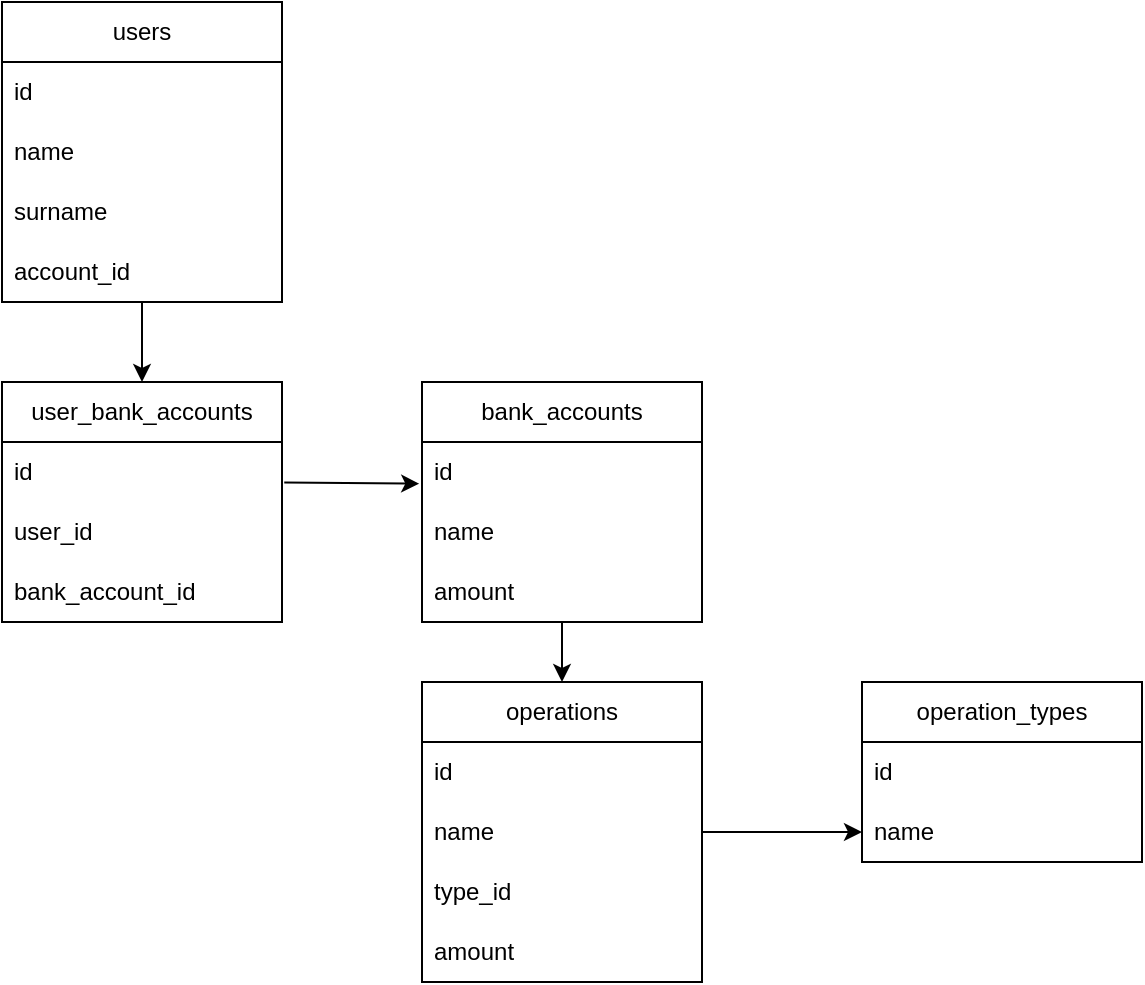 <mxfile>
    <diagram id="uvvnTyxDzINU-tVNrXkG" name="Page-1">
        <mxGraphModel dx="1165" dy="432" grid="1" gridSize="10" guides="1" tooltips="1" connect="1" arrows="1" fold="1" page="1" pageScale="1" pageWidth="850" pageHeight="1100" math="0" shadow="0">
            <root>
                <mxCell id="0"/>
                <mxCell id="1" parent="0"/>
                <mxCell id="57" style="edgeStyle=none;rounded=0;html=1;entryX=0.5;entryY=0;entryDx=0;entryDy=0;strokeColor=default;startArrow=none;startFill=0;endArrow=classic;endFill=1;" parent="1" source="2" target="48" edge="1">
                    <mxGeometry relative="1" as="geometry"/>
                </mxCell>
                <mxCell id="2" value="users" style="swimlane;fontStyle=0;childLayout=stackLayout;horizontal=1;startSize=30;horizontalStack=0;resizeParent=1;resizeParentMax=0;resizeLast=0;collapsible=1;marginBottom=0;whiteSpace=wrap;html=1;" parent="1" vertex="1">
                    <mxGeometry x="40" y="40" width="140" height="150" as="geometry">
                        <mxRectangle x="40" y="40" width="60" height="30" as="alternateBounds"/>
                    </mxGeometry>
                </mxCell>
                <mxCell id="3" value="id" style="text;strokeColor=none;fillColor=none;align=left;verticalAlign=middle;spacingLeft=4;spacingRight=4;overflow=hidden;points=[[0,0.5],[1,0.5]];portConstraint=eastwest;rotatable=0;whiteSpace=wrap;html=1;" parent="2" vertex="1">
                    <mxGeometry y="30" width="140" height="30" as="geometry"/>
                </mxCell>
                <mxCell id="4" value="name" style="text;strokeColor=none;fillColor=none;align=left;verticalAlign=middle;spacingLeft=4;spacingRight=4;overflow=hidden;points=[[0,0.5],[1,0.5]];portConstraint=eastwest;rotatable=0;whiteSpace=wrap;html=1;" parent="2" vertex="1">
                    <mxGeometry y="60" width="140" height="30" as="geometry"/>
                </mxCell>
                <mxCell id="5" value="surname" style="text;strokeColor=none;fillColor=none;align=left;verticalAlign=middle;spacingLeft=4;spacingRight=4;overflow=hidden;points=[[0,0.5],[1,0.5]];portConstraint=eastwest;rotatable=0;whiteSpace=wrap;html=1;" parent="2" vertex="1">
                    <mxGeometry y="90" width="140" height="30" as="geometry"/>
                </mxCell>
                <mxCell id="11" value="account_id" style="text;strokeColor=none;fillColor=none;align=left;verticalAlign=middle;spacingLeft=4;spacingRight=4;overflow=hidden;points=[[0,0.5],[1,0.5]];portConstraint=eastwest;rotatable=0;whiteSpace=wrap;html=1;" parent="2" vertex="1">
                    <mxGeometry y="120" width="140" height="30" as="geometry"/>
                </mxCell>
                <mxCell id="60" style="edgeStyle=none;rounded=0;html=1;entryX=0;entryY=0.5;entryDx=0;entryDy=0;strokeColor=default;startArrow=none;startFill=0;endArrow=classic;endFill=1;" parent="1" source="21" target="33" edge="1">
                    <mxGeometry relative="1" as="geometry"/>
                </mxCell>
                <mxCell id="21" value="operations" style="swimlane;fontStyle=0;childLayout=stackLayout;horizontal=1;startSize=30;horizontalStack=0;resizeParent=1;resizeParentMax=0;resizeLast=0;collapsible=1;marginBottom=0;whiteSpace=wrap;html=1;" parent="1" vertex="1">
                    <mxGeometry x="250" y="380" width="140" height="150" as="geometry">
                        <mxRectangle x="40" y="40" width="60" height="30" as="alternateBounds"/>
                    </mxGeometry>
                </mxCell>
                <mxCell id="22" value="id" style="text;strokeColor=none;fillColor=none;align=left;verticalAlign=middle;spacingLeft=4;spacingRight=4;overflow=hidden;points=[[0,0.5],[1,0.5]];portConstraint=eastwest;rotatable=0;whiteSpace=wrap;html=1;" parent="21" vertex="1">
                    <mxGeometry y="30" width="140" height="30" as="geometry"/>
                </mxCell>
                <mxCell id="23" value="name" style="text;strokeColor=none;fillColor=none;align=left;verticalAlign=middle;spacingLeft=4;spacingRight=4;overflow=hidden;points=[[0,0.5],[1,0.5]];portConstraint=eastwest;rotatable=0;whiteSpace=wrap;html=1;" parent="21" vertex="1">
                    <mxGeometry y="60" width="140" height="30" as="geometry"/>
                </mxCell>
                <mxCell id="24" value="type_id" style="text;strokeColor=none;fillColor=none;align=left;verticalAlign=middle;spacingLeft=4;spacingRight=4;overflow=hidden;points=[[0,0.5],[1,0.5]];portConstraint=eastwest;rotatable=0;whiteSpace=wrap;html=1;" parent="21" vertex="1">
                    <mxGeometry y="90" width="140" height="30" as="geometry"/>
                </mxCell>
                <mxCell id="25" value="amount" style="text;strokeColor=none;fillColor=none;align=left;verticalAlign=middle;spacingLeft=4;spacingRight=4;overflow=hidden;points=[[0,0.5],[1,0.5]];portConstraint=eastwest;rotatable=0;whiteSpace=wrap;html=1;" parent="21" vertex="1">
                    <mxGeometry y="120" width="140" height="30" as="geometry"/>
                </mxCell>
                <mxCell id="31" value="operation_types" style="swimlane;fontStyle=0;childLayout=stackLayout;horizontal=1;startSize=30;horizontalStack=0;resizeParent=1;resizeParentMax=0;resizeLast=0;collapsible=1;marginBottom=0;whiteSpace=wrap;html=1;" parent="1" vertex="1">
                    <mxGeometry x="470" y="380" width="140" height="90" as="geometry">
                        <mxRectangle x="40" y="40" width="60" height="30" as="alternateBounds"/>
                    </mxGeometry>
                </mxCell>
                <mxCell id="32" value="id" style="text;strokeColor=none;fillColor=none;align=left;verticalAlign=middle;spacingLeft=4;spacingRight=4;overflow=hidden;points=[[0,0.5],[1,0.5]];portConstraint=eastwest;rotatable=0;whiteSpace=wrap;html=1;" parent="31" vertex="1">
                    <mxGeometry y="30" width="140" height="30" as="geometry"/>
                </mxCell>
                <mxCell id="33" value="name" style="text;strokeColor=none;fillColor=none;align=left;verticalAlign=middle;spacingLeft=4;spacingRight=4;overflow=hidden;points=[[0,0.5],[1,0.5]];portConstraint=eastwest;rotatable=0;whiteSpace=wrap;html=1;" parent="31" vertex="1">
                    <mxGeometry y="60" width="140" height="30" as="geometry"/>
                </mxCell>
                <mxCell id="59" style="edgeStyle=none;rounded=0;html=1;entryX=0.5;entryY=0;entryDx=0;entryDy=0;strokeColor=default;startArrow=none;startFill=0;endArrow=classic;endFill=1;" parent="1" source="37" target="21" edge="1">
                    <mxGeometry relative="1" as="geometry"/>
                </mxCell>
                <mxCell id="37" value="bank_accounts" style="swimlane;fontStyle=0;childLayout=stackLayout;horizontal=1;startSize=30;horizontalStack=0;resizeParent=1;resizeParentMax=0;resizeLast=0;collapsible=1;marginBottom=0;whiteSpace=wrap;html=1;" parent="1" vertex="1">
                    <mxGeometry x="250" y="230" width="140" height="120" as="geometry">
                        <mxRectangle x="40" y="40" width="60" height="30" as="alternateBounds"/>
                    </mxGeometry>
                </mxCell>
                <mxCell id="38" value="id" style="text;strokeColor=none;fillColor=none;align=left;verticalAlign=middle;spacingLeft=4;spacingRight=4;overflow=hidden;points=[[0,0.5],[1,0.5]];portConstraint=eastwest;rotatable=0;whiteSpace=wrap;html=1;" parent="37" vertex="1">
                    <mxGeometry y="30" width="140" height="30" as="geometry"/>
                </mxCell>
                <mxCell id="42" value="name" style="text;strokeColor=none;fillColor=none;align=left;verticalAlign=middle;spacingLeft=4;spacingRight=4;overflow=hidden;points=[[0,0.5],[1,0.5]];portConstraint=eastwest;rotatable=0;whiteSpace=wrap;html=1;" parent="37" vertex="1">
                    <mxGeometry y="60" width="140" height="30" as="geometry"/>
                </mxCell>
                <mxCell id="61" value="amount" style="text;strokeColor=none;fillColor=none;align=left;verticalAlign=middle;spacingLeft=4;spacingRight=4;overflow=hidden;points=[[0,0.5],[1,0.5]];portConstraint=eastwest;rotatable=0;whiteSpace=wrap;html=1;" parent="37" vertex="1">
                    <mxGeometry y="90" width="140" height="30" as="geometry"/>
                </mxCell>
                <mxCell id="58" style="edgeStyle=none;rounded=0;html=1;entryX=-0.01;entryY=0.695;entryDx=0;entryDy=0;entryPerimeter=0;strokeColor=default;startArrow=none;startFill=0;endArrow=classic;endFill=1;exitX=1.008;exitY=0.676;exitDx=0;exitDy=0;exitPerimeter=0;" parent="1" source="49" target="38" edge="1">
                    <mxGeometry relative="1" as="geometry"/>
                </mxCell>
                <mxCell id="48" value="user_bank_accounts" style="swimlane;fontStyle=0;childLayout=stackLayout;horizontal=1;startSize=30;horizontalStack=0;resizeParent=1;resizeParentMax=0;resizeLast=0;collapsible=1;marginBottom=0;whiteSpace=wrap;html=1;" parent="1" vertex="1">
                    <mxGeometry x="40" y="230" width="140" height="120" as="geometry">
                        <mxRectangle x="40" y="40" width="60" height="30" as="alternateBounds"/>
                    </mxGeometry>
                </mxCell>
                <mxCell id="49" value="id" style="text;strokeColor=none;fillColor=none;align=left;verticalAlign=middle;spacingLeft=4;spacingRight=4;overflow=hidden;points=[[0,0.5],[1,0.5]];portConstraint=eastwest;rotatable=0;whiteSpace=wrap;html=1;" parent="48" vertex="1">
                    <mxGeometry y="30" width="140" height="30" as="geometry"/>
                </mxCell>
                <mxCell id="50" value="user_id" style="text;strokeColor=none;fillColor=none;align=left;verticalAlign=middle;spacingLeft=4;spacingRight=4;overflow=hidden;points=[[0,0.5],[1,0.5]];portConstraint=eastwest;rotatable=0;whiteSpace=wrap;html=1;" parent="48" vertex="1">
                    <mxGeometry y="60" width="140" height="30" as="geometry"/>
                </mxCell>
                <mxCell id="51" value="bank_account_id" style="text;strokeColor=none;fillColor=none;align=left;verticalAlign=middle;spacingLeft=4;spacingRight=4;overflow=hidden;points=[[0,0.5],[1,0.5]];portConstraint=eastwest;rotatable=0;whiteSpace=wrap;html=1;" parent="48" vertex="1">
                    <mxGeometry y="90" width="140" height="30" as="geometry"/>
                </mxCell>
            </root>
        </mxGraphModel>
    </diagram>
</mxfile>